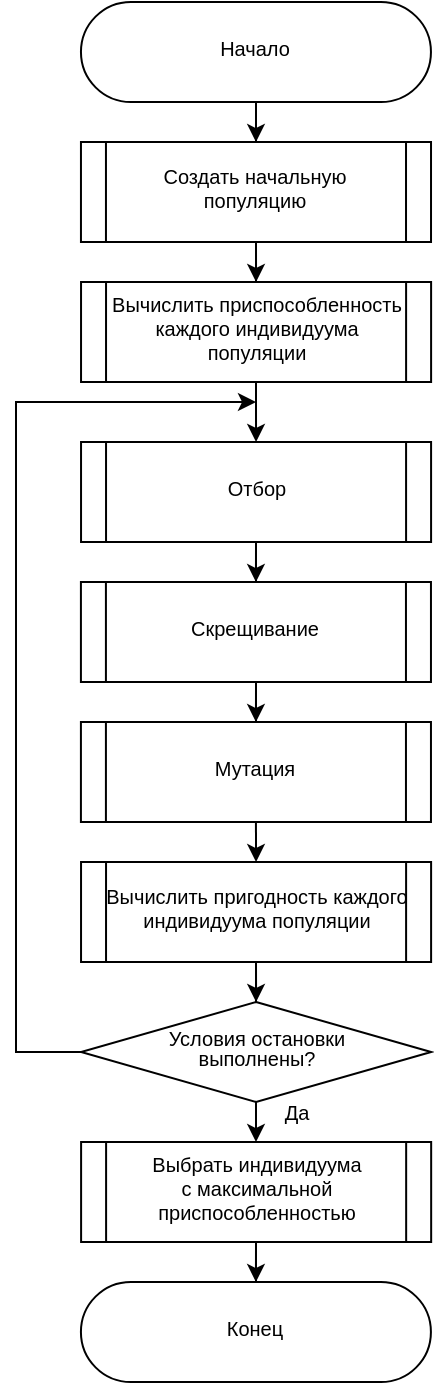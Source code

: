 <mxfile version="24.8.0">
  <diagram name="1" id="0">
    <mxGraphModel dx="235" dy="1758" grid="1" gridSize="10" guides="1" tooltips="1" connect="1" arrows="1" fold="1" page="1" pageScale="1" pageWidth="827" pageHeight="1169" math="1" shadow="0">
      <root>
        <mxCell id="0" />
        <mxCell id="1" parent="0" />
        <mxCell id="YdOIpuUZ-WlntdFXvjwU-1" style="edgeStyle=orthogonalEdgeStyle;rounded=0;orthogonalLoop=1;jettySize=auto;html=1;entryX=0.5;entryY=0;entryDx=0;entryDy=0;fontFamily=Helvetica;" parent="1" source="YdOIpuUZ-WlntdFXvjwU-2" target="YdOIpuUZ-WlntdFXvjwU-4" edge="1">
          <mxGeometry relative="1" as="geometry" />
        </mxCell>
        <mxCell id="YdOIpuUZ-WlntdFXvjwU-2" value="&lt;p style=&quot;line-height: 1 ; font-size: 10px&quot;&gt;&lt;font&gt;Начало&lt;/font&gt;&lt;/p&gt;" style="shape=stencil(vZXxboMgEMafhj9dUNwDLG57j6u9KimCQVbt2w9Bs6LVrZvOmJj7PvzdHZyRsKwpoUaSUAkVEvZKksSgrrgEo7QNrFN6OaU+bH0YjzE0NebGixfQHA4CvdMYrc7Y8qMZEFyWqLnpXfZG6Itd098sy5WUFsKVbALnxrcw4NK+SzsPG9Jfg6i2/AptB0ORXiXJ+8+xT8/7gOOd6g2xY/Wb17sdOKw43uvgNgPHv8eyzCpLw82yA+TnQqsPebxbzIkLkSvRf4fUP10ukjA6XOvN1NB/eDNjtCt1wa8uJ8eSrrJHBOh8kTBEeuLqaxgL0AVGFhSdBBTBbjYtYj2Xuwg63kRaGeg3Nci2Xq7g8qbj+H7BD3Q8JaR/6Jn+S88PnbKb3tkQOXVhcu3MKo3fjLT/LaxkXVzgUs8yONX/xpzwCQ==);whiteSpace=wrap;html=1;aspect=fixed;fontFamily=Helvetica;fontSize=10;spacingBottom=4;" parent="1" vertex="1">
          <mxGeometry x="1202.48" y="-820" width="175" height="50" as="geometry" />
        </mxCell>
        <mxCell id="YdOIpuUZ-WlntdFXvjwU-3" style="edgeStyle=orthogonalEdgeStyle;rounded=0;orthogonalLoop=1;jettySize=auto;html=1;entryX=0.5;entryY=0;entryDx=0;entryDy=0;fontFamily=Helvetica;" parent="1" source="YdOIpuUZ-WlntdFXvjwU-4" target="YdOIpuUZ-WlntdFXvjwU-6" edge="1">
          <mxGeometry relative="1" as="geometry" />
        </mxCell>
        <mxCell id="YdOIpuUZ-WlntdFXvjwU-4" value="&lt;font&gt;Создать начальную&lt;br&gt;популяцию&lt;/font&gt;" style="shape=stencil(tVVRboQgED0Nvw1Ce4DGtvdg2Wkli0CA7ra37wiSrFHcdqvGxMx78uYN4yDhbeiEA8KoET0Q/kIYcx6ctxJCwACZLsOPNIeXHDYlFsGBjBk8C6/EQUNmQvT2BBd1jKOEMh14FQeWvxL6jO8MN2+lNQZFlDVhwlzxKCaUwbX0K4uN6b8nkUP9HiL40WRGCXv7vezD0z7CzU5+p7LF/eZ+txOeOm72atxmws39srxFpPZx8/Yg5OnD209zXDTzrrSWVluPYX6mXIRxOl7rxTgxDN6MKLQfxnZ9nG6Mfi0x4rPcCa0UjKVaDzd2Ip8m95fb2zNcNXWx3mXpoqCVqSus70nFBP+/C/4XG8utKVx1h9OyWYsSmn8fCfgB);whiteSpace=wrap;html=1;aspect=fixed;fontFamily=Helvetica;fontSize=10;spacingBottom=4;rounded=0;shadow=0;sketch=0;spacingLeft=10;spacingRight=10;" parent="1" vertex="1">
          <mxGeometry x="1202.48" y="-750" width="175.03" height="50" as="geometry" />
        </mxCell>
        <mxCell id="YdOIpuUZ-WlntdFXvjwU-5" style="edgeStyle=orthogonalEdgeStyle;rounded=0;orthogonalLoop=1;jettySize=auto;html=1;entryX=0.5;entryY=0;entryDx=0;entryDy=0;fontFamily=Helvetica;" parent="1" source="YdOIpuUZ-WlntdFXvjwU-6" target="YdOIpuUZ-WlntdFXvjwU-8" edge="1">
          <mxGeometry relative="1" as="geometry" />
        </mxCell>
        <mxCell id="YdOIpuUZ-WlntdFXvjwU-6" value="&lt;font&gt;Вычислить приспособленность каждого индивидуума популяции&lt;/font&gt;" style="shape=stencil(tVVRboQgED0Nvw1Ce4DGtvdg2Wkli0CA7ra37wiSrFHcdqvGxMx78uYN4yDhbeiEA8KoET0Q/kIYcx6ctxJCwACZLsOPNIeXHDYlFsGBjBk8C6/EQUNmQvT2BBd1jKOEMh14FQeWvxL6jO8MN2+lNQZFlDVhwlzxKCaUwbX0K4uN6b8nkUP9HiL40WRGCXv7vezD0z7CzU5+p7LF/eZ+txOeOm72atxmws39srxFpPZx8/Yg5OnD209zXDTzrrSWVluPYX6mXIRxOl7rxTgxDN6MKLQfxnZ9nG6Mfi0x4rPcCa0UjKVaDzd2Ip8m95fb2zNcNXWx3mXpoqCVqSus70nFBP+/C/4XG8utKVx1h9OyWYsSmn8fCfgB);whiteSpace=wrap;html=1;aspect=fixed;fontFamily=Helvetica;fontSize=10;spacingBottom=4;rounded=0;shadow=0;sketch=0;spacingLeft=10;spacingRight=10;" parent="1" vertex="1">
          <mxGeometry x="1202.52" y="-680" width="175.03" height="50" as="geometry" />
        </mxCell>
        <mxCell id="YdOIpuUZ-WlntdFXvjwU-7" style="edgeStyle=orthogonalEdgeStyle;rounded=0;orthogonalLoop=1;jettySize=auto;html=1;entryX=0.5;entryY=0;entryDx=0;entryDy=0;fontFamily=Helvetica;" parent="1" source="YdOIpuUZ-WlntdFXvjwU-8" target="5YKajarl01aSrGda35CC-1" edge="1">
          <mxGeometry relative="1" as="geometry">
            <mxPoint x="1290.04" y="-420" as="targetPoint" />
          </mxGeometry>
        </mxCell>
        <mxCell id="YdOIpuUZ-WlntdFXvjwU-8" value="&lt;font&gt;Отбор&lt;/font&gt;" style="shape=stencil(tVVRboQgED0Nvw1Ce4DGtvdg2Wkli0CA7ra37wiSrFHcdqvGxMx78uYN4yDhbeiEA8KoET0Q/kIYcx6ctxJCwACZLsOPNIeXHDYlFsGBjBk8C6/EQUNmQvT2BBd1jKOEMh14FQeWvxL6jO8MN2+lNQZFlDVhwlzxKCaUwbX0K4uN6b8nkUP9HiL40WRGCXv7vezD0z7CzU5+p7LF/eZ+txOeOm72atxmws39srxFpPZx8/Yg5OnD209zXDTzrrSWVluPYX6mXIRxOl7rxTgxDN6MKLQfxnZ9nG6Mfi0x4rPcCa0UjKVaDzd2Ip8m95fb2zNcNXWx3mXpoqCVqSus70nFBP+/C/4XG8utKVx1h9OyWYsSmn8fCfgB);whiteSpace=wrap;html=1;aspect=fixed;fontFamily=Helvetica;fontSize=10;spacingBottom=4;rounded=0;shadow=0;sketch=0;spacingLeft=10;spacingRight=10;" parent="1" vertex="1">
          <mxGeometry x="1202.52" y="-600" width="175.02" height="50" as="geometry" />
        </mxCell>
        <mxCell id="5YKajarl01aSrGda35CC-3" style="edgeStyle=orthogonalEdgeStyle;rounded=0;orthogonalLoop=1;jettySize=auto;html=1;entryX=0.5;entryY=0;entryDx=0;entryDy=0;fontFamily=Helvetica;" edge="1" parent="1" source="5YKajarl01aSrGda35CC-1" target="5YKajarl01aSrGda35CC-2">
          <mxGeometry relative="1" as="geometry" />
        </mxCell>
        <mxCell id="5YKajarl01aSrGda35CC-1" value="&lt;font&gt;Скрещивание&lt;/font&gt;" style="shape=stencil(tVVRboQgED0Nvw1Ce4DGtvdg2Wkli0CA7ra37wiSrFHcdqvGxMx78uYN4yDhbeiEA8KoET0Q/kIYcx6ctxJCwACZLsOPNIeXHDYlFsGBjBk8C6/EQUNmQvT2BBd1jKOEMh14FQeWvxL6jO8MN2+lNQZFlDVhwlzxKCaUwbX0K4uN6b8nkUP9HiL40WRGCXv7vezD0z7CzU5+p7LF/eZ+txOeOm72atxmws39srxFpPZx8/Yg5OnD209zXDTzrrSWVluPYX6mXIRxOl7rxTgxDN6MKLQfxnZ9nG6Mfi0x4rPcCa0UjKVaDzd2Ip8m95fb2zNcNXWx3mXpoqCVqSus70nFBP+/C/4XG8utKVx1h9OyWYsSmn8fCfgB);whiteSpace=wrap;html=1;aspect=fixed;fontFamily=Helvetica;fontSize=10;spacingBottom=4;rounded=0;shadow=0;sketch=0;spacingLeft=10;spacingRight=10;" vertex="1" parent="1">
          <mxGeometry x="1202.46" y="-530" width="175.02" height="50" as="geometry" />
        </mxCell>
        <mxCell id="5YKajarl01aSrGda35CC-5" style="edgeStyle=orthogonalEdgeStyle;rounded=0;orthogonalLoop=1;jettySize=auto;html=1;exitX=0.5;exitY=1;exitDx=0;exitDy=0;entryX=0.5;entryY=0;entryDx=0;entryDy=0;fontFamily=Helvetica;" edge="1" parent="1" source="5YKajarl01aSrGda35CC-2" target="5YKajarl01aSrGda35CC-4">
          <mxGeometry relative="1" as="geometry" />
        </mxCell>
        <mxCell id="5YKajarl01aSrGda35CC-2" value="&lt;font&gt;Мутация&lt;/font&gt;" style="shape=stencil(tVVRboQgED0Nvw1Ce4DGtvdg2Wkli0CA7ra37wiSrFHcdqvGxMx78uYN4yDhbeiEA8KoET0Q/kIYcx6ctxJCwACZLsOPNIeXHDYlFsGBjBk8C6/EQUNmQvT2BBd1jKOEMh14FQeWvxL6jO8MN2+lNQZFlDVhwlzxKCaUwbX0K4uN6b8nkUP9HiL40WRGCXv7vezD0z7CzU5+p7LF/eZ+txOeOm72atxmws39srxFpPZx8/Yg5OnD209zXDTzrrSWVluPYX6mXIRxOl7rxTgxDN6MKLQfxnZ9nG6Mfi0x4rPcCa0UjKVaDzd2Ip8m95fb2zNcNXWx3mXpoqCVqSus70nFBP+/C/4XG8utKVx1h9OyWYsSmn8fCfgB);whiteSpace=wrap;html=1;aspect=fixed;fontFamily=Helvetica;fontSize=10;spacingBottom=4;rounded=0;shadow=0;sketch=0;spacingLeft=10;spacingRight=10;" vertex="1" parent="1">
          <mxGeometry x="1202.46" y="-460" width="175.02" height="50" as="geometry" />
        </mxCell>
        <mxCell id="5YKajarl01aSrGda35CC-9" style="edgeStyle=orthogonalEdgeStyle;rounded=0;orthogonalLoop=1;jettySize=auto;html=1;entryX=0.5;entryY=0;entryDx=0;entryDy=0;fontFamily=Helvetica;" edge="1" parent="1" source="5YKajarl01aSrGda35CC-4" target="5YKajarl01aSrGda35CC-6">
          <mxGeometry relative="1" as="geometry" />
        </mxCell>
        <mxCell id="5YKajarl01aSrGda35CC-4" value="&lt;font&gt;Вычислить пригодность каждого индивидуума популяции&lt;/font&gt;" style="shape=stencil(tVVRboQgED0Nvw1Ce4DGtvdg2Wkli0CA7ra37wiSrFHcdqvGxMx78uYN4yDhbeiEA8KoET0Q/kIYcx6ctxJCwACZLsOPNIeXHDYlFsGBjBk8C6/EQUNmQvT2BBd1jKOEMh14FQeWvxL6jO8MN2+lNQZFlDVhwlzxKCaUwbX0K4uN6b8nkUP9HiL40WRGCXv7vezD0z7CzU5+p7LF/eZ+txOeOm72atxmws39srxFpPZx8/Yg5OnD209zXDTzrrSWVluPYX6mXIRxOl7rxTgxDN6MKLQfxnZ9nG6Mfi0x4rPcCa0UjKVaDzd2Ip8m95fb2zNcNXWx3mXpoqCVqSus70nFBP+/C/4XG8utKVx1h9OyWYsSmn8fCfgB);whiteSpace=wrap;html=1;aspect=fixed;fontFamily=Helvetica;fontSize=10;spacingBottom=4;rounded=0;shadow=0;sketch=0;spacingLeft=10;spacingRight=10;" vertex="1" parent="1">
          <mxGeometry x="1202.52" y="-390" width="175.03" height="50" as="geometry" />
        </mxCell>
        <mxCell id="5YKajarl01aSrGda35CC-8" style="edgeStyle=orthogonalEdgeStyle;rounded=0;orthogonalLoop=1;jettySize=auto;html=1;fontFamily=Helvetica;" edge="1" parent="1" source="5YKajarl01aSrGda35CC-6">
          <mxGeometry relative="1" as="geometry">
            <mxPoint x="1290" y="-620" as="targetPoint" />
            <Array as="points">
              <mxPoint x="1170" y="-295" />
              <mxPoint x="1170" y="-620" />
            </Array>
          </mxGeometry>
        </mxCell>
        <mxCell id="5YKajarl01aSrGda35CC-11" style="edgeStyle=orthogonalEdgeStyle;rounded=0;orthogonalLoop=1;jettySize=auto;html=1;entryX=0.5;entryY=0;entryDx=0;entryDy=0;fontFamily=Helvetica;" edge="1" parent="1" source="5YKajarl01aSrGda35CC-6" target="5YKajarl01aSrGda35CC-10">
          <mxGeometry relative="1" as="geometry" />
        </mxCell>
        <mxCell id="5YKajarl01aSrGda35CC-6" value="&lt;p style=&quot;line-height: 1&quot;&gt;Условия остановки выполнены?&lt;/p&gt;" style="shape=stencil(tZTdboQgEIWfhtsGYZu9bmz7HixOK1kEA3S3ffsdAdu1/rQxakx0zuA3B0YgvPS1aIEwakQDhD8TxiqQyitr8BX1OokHmsJrCos+Fr4FGZJ4EU6Jk4aU8cHZM1xVFTJCmRqcCl2WvxD6hGO6m5fSGoMQLOkHmbs8woQy+C39TLBc/msQtchvIIDLJpNK2Ov/sQ+P+4CLnfwOsb37zf1uBx46LvZq3GbgYj2Wl6jM/dy8PAl5fnf2w1STZt6U1tJq6zBMz1iLME7ztTyZVnQbb5To0429wM8sj5P7aRrdE7Qyd4TvEyEj1jB+uTisQKwxIbX1sLCSqI8WM6ozHcTeWQd/tDYdjwtVZwfE0qMKUU2HeRRu);whiteSpace=wrap;html=1;aspect=fixed;fontFamily=Helvetica;fontSize=10;spacingBottom=4;rounded=0;shadow=0;sketch=0;spacingLeft=20;spacingRight=20;" vertex="1" parent="1">
          <mxGeometry x="1202.55" y="-320" width="175" height="50" as="geometry" />
        </mxCell>
        <mxCell id="5YKajarl01aSrGda35CC-14" style="edgeStyle=orthogonalEdgeStyle;rounded=0;orthogonalLoop=1;jettySize=auto;html=1;entryX=0.5;entryY=0;entryDx=0;entryDy=0;" edge="1" parent="1" source="5YKajarl01aSrGda35CC-10" target="5YKajarl01aSrGda35CC-13">
          <mxGeometry relative="1" as="geometry" />
        </mxCell>
        <mxCell id="5YKajarl01aSrGda35CC-10" value="&lt;font&gt;Выбрать индивидуума&lt;br&gt;с максимальной приспособленностью&lt;/font&gt;" style="shape=stencil(tVVRboQgED0Nvw1Ce4DGtvdg2Wkli0CA7ra37wiSrFHcdqvGxMx78uYN4yDhbeiEA8KoET0Q/kIYcx6ctxJCwACZLsOPNIeXHDYlFsGBjBk8C6/EQUNmQvT2BBd1jKOEMh14FQeWvxL6jO8MN2+lNQZFlDVhwlzxKCaUwbX0K4uN6b8nkUP9HiL40WRGCXv7vezD0z7CzU5+p7LF/eZ+txOeOm72atxmws39srxFpPZx8/Yg5OnD209zXDTzrrSWVluPYX6mXIRxOl7rxTgxDN6MKLQfxnZ9nG6Mfi0x4rPcCa0UjKVaDzd2Ip8m95fb2zNcNXWx3mXpoqCVqSus70nFBP+/C/4XG8utKVx1h9OyWYsSmn8fCfgB);whiteSpace=wrap;html=1;aspect=fixed;fontFamily=Helvetica;fontSize=10;spacingBottom=4;rounded=0;shadow=0;sketch=0;spacingLeft=10;spacingRight=10;" vertex="1" parent="1">
          <mxGeometry x="1202.55" y="-250" width="175.03" height="50" as="geometry" />
        </mxCell>
        <mxCell id="5YKajarl01aSrGda35CC-12" value="&lt;font style=&quot;font-size: 10px;&quot;&gt;Да&lt;/font&gt;" style="text;html=1;align=center;verticalAlign=middle;resizable=0;points=[];autosize=1;strokeColor=none;fillColor=none;fontFamily=Helvetica;" vertex="1" parent="1">
          <mxGeometry x="1290" y="-280" width="40" height="30" as="geometry" />
        </mxCell>
        <mxCell id="5YKajarl01aSrGda35CC-13" value="&lt;p style=&quot;line-height: 1 ; font-size: 10px&quot;&gt;&lt;font&gt;Конец&lt;/font&gt;&lt;/p&gt;" style="shape=stencil(vZXxboMgEMafhj9dUNwDLG57j6u9KimCQVbt2w9Bs6LVrZvOmJj7PvzdHZyRsKwpoUaSUAkVEvZKksSgrrgEo7QNrFN6OaU+bH0YjzE0NebGixfQHA4CvdMYrc7Y8qMZEFyWqLnpXfZG6Itd098sy5WUFsKVbALnxrcw4NK+SzsPG9Jfg6i2/AptB0ORXiXJ+8+xT8/7gOOd6g2xY/Wb17sdOKw43uvgNgPHv8eyzCpLw82yA+TnQqsPebxbzIkLkSvRf4fUP10ukjA6XOvN1NB/eDNjtCt1wa8uJ8eSrrJHBOh8kTBEeuLqaxgL0AVGFhSdBBTBbjYtYj2Xuwg63kRaGeg3Nci2Xq7g8qbj+H7BD3Q8JaR/6Jn+S88PnbKb3tkQOXVhcu3MKo3fjLT/LaxkXVzgUs8yONX/xpzwCQ==);whiteSpace=wrap;html=1;aspect=fixed;fontFamily=Helvetica;fontSize=10;spacingBottom=4;" vertex="1" parent="1">
          <mxGeometry x="1202.46" y="-180" width="175" height="50" as="geometry" />
        </mxCell>
      </root>
    </mxGraphModel>
  </diagram>
</mxfile>
